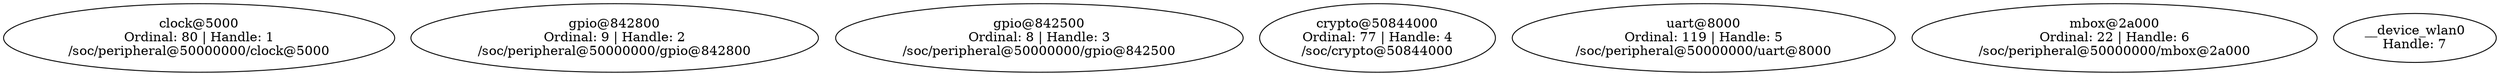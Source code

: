 // D:/ESE5180codeFolder/fp-f24-iot-venture-pitch-easypark/memfault_wifi_demo/zephyrmemfault/build/zephyr/zephyr_pre0.elf
digraph "Device dependency graph" {
	80 [label="clock@5000\nOrdinal: 80 | Handle: 1\n/soc/peripheral@50000000/clock@5000"]
	9 [label="gpio@842800\nOrdinal: 9 | Handle: 2\n/soc/peripheral@50000000/gpio@842800"]
	8 [label="gpio@842500\nOrdinal: 8 | Handle: 3\n/soc/peripheral@50000000/gpio@842500"]
	77 [label="crypto@50844000\nOrdinal: 77 | Handle: 4\n/soc/crypto@50844000"]
	119 [label="uart@8000\nOrdinal: 119 | Handle: 5\n/soc/peripheral@50000000/uart@8000"]
	22 [label="mbox@2a000\nOrdinal: 22 | Handle: 6\n/soc/peripheral@50000000/mbox@2a000"]
	0 [label="__device_wlan0\nHandle: 7"]
}
